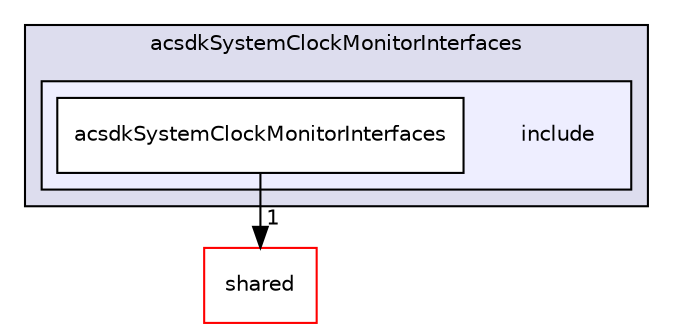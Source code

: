 digraph "/workplace/avs-device-sdk/core/acsdkSystemClockMonitorInterfaces/include" {
  compound=true
  node [ fontsize="10", fontname="Helvetica"];
  edge [ labelfontsize="10", labelfontname="Helvetica"];
  subgraph clusterdir_330edef272a752e9bbc7c394eda31c01 {
    graph [ bgcolor="#ddddee", pencolor="black", label="acsdkSystemClockMonitorInterfaces" fontname="Helvetica", fontsize="10", URL="dir_330edef272a752e9bbc7c394eda31c01.html"]
  subgraph clusterdir_864b873b53d44448eb665739f1817102 {
    graph [ bgcolor="#eeeeff", pencolor="black", label="" URL="dir_864b873b53d44448eb665739f1817102.html"];
    dir_864b873b53d44448eb665739f1817102 [shape=plaintext label="include"];
    dir_cf132db61ae2c27d28519c6d4615ea85 [shape=box label="acsdkSystemClockMonitorInterfaces" color="black" fillcolor="white" style="filled" URL="dir_cf132db61ae2c27d28519c6d4615ea85.html"];
  }
  }
  dir_9982052f7ce695d12571567315b2fafa [shape=box label="shared" fillcolor="white" style="filled" color="red" URL="dir_9982052f7ce695d12571567315b2fafa.html"];
  dir_cf132db61ae2c27d28519c6d4615ea85->dir_9982052f7ce695d12571567315b2fafa [headlabel="1", labeldistance=1.5 headhref="dir_000497_000598.html"];
}
